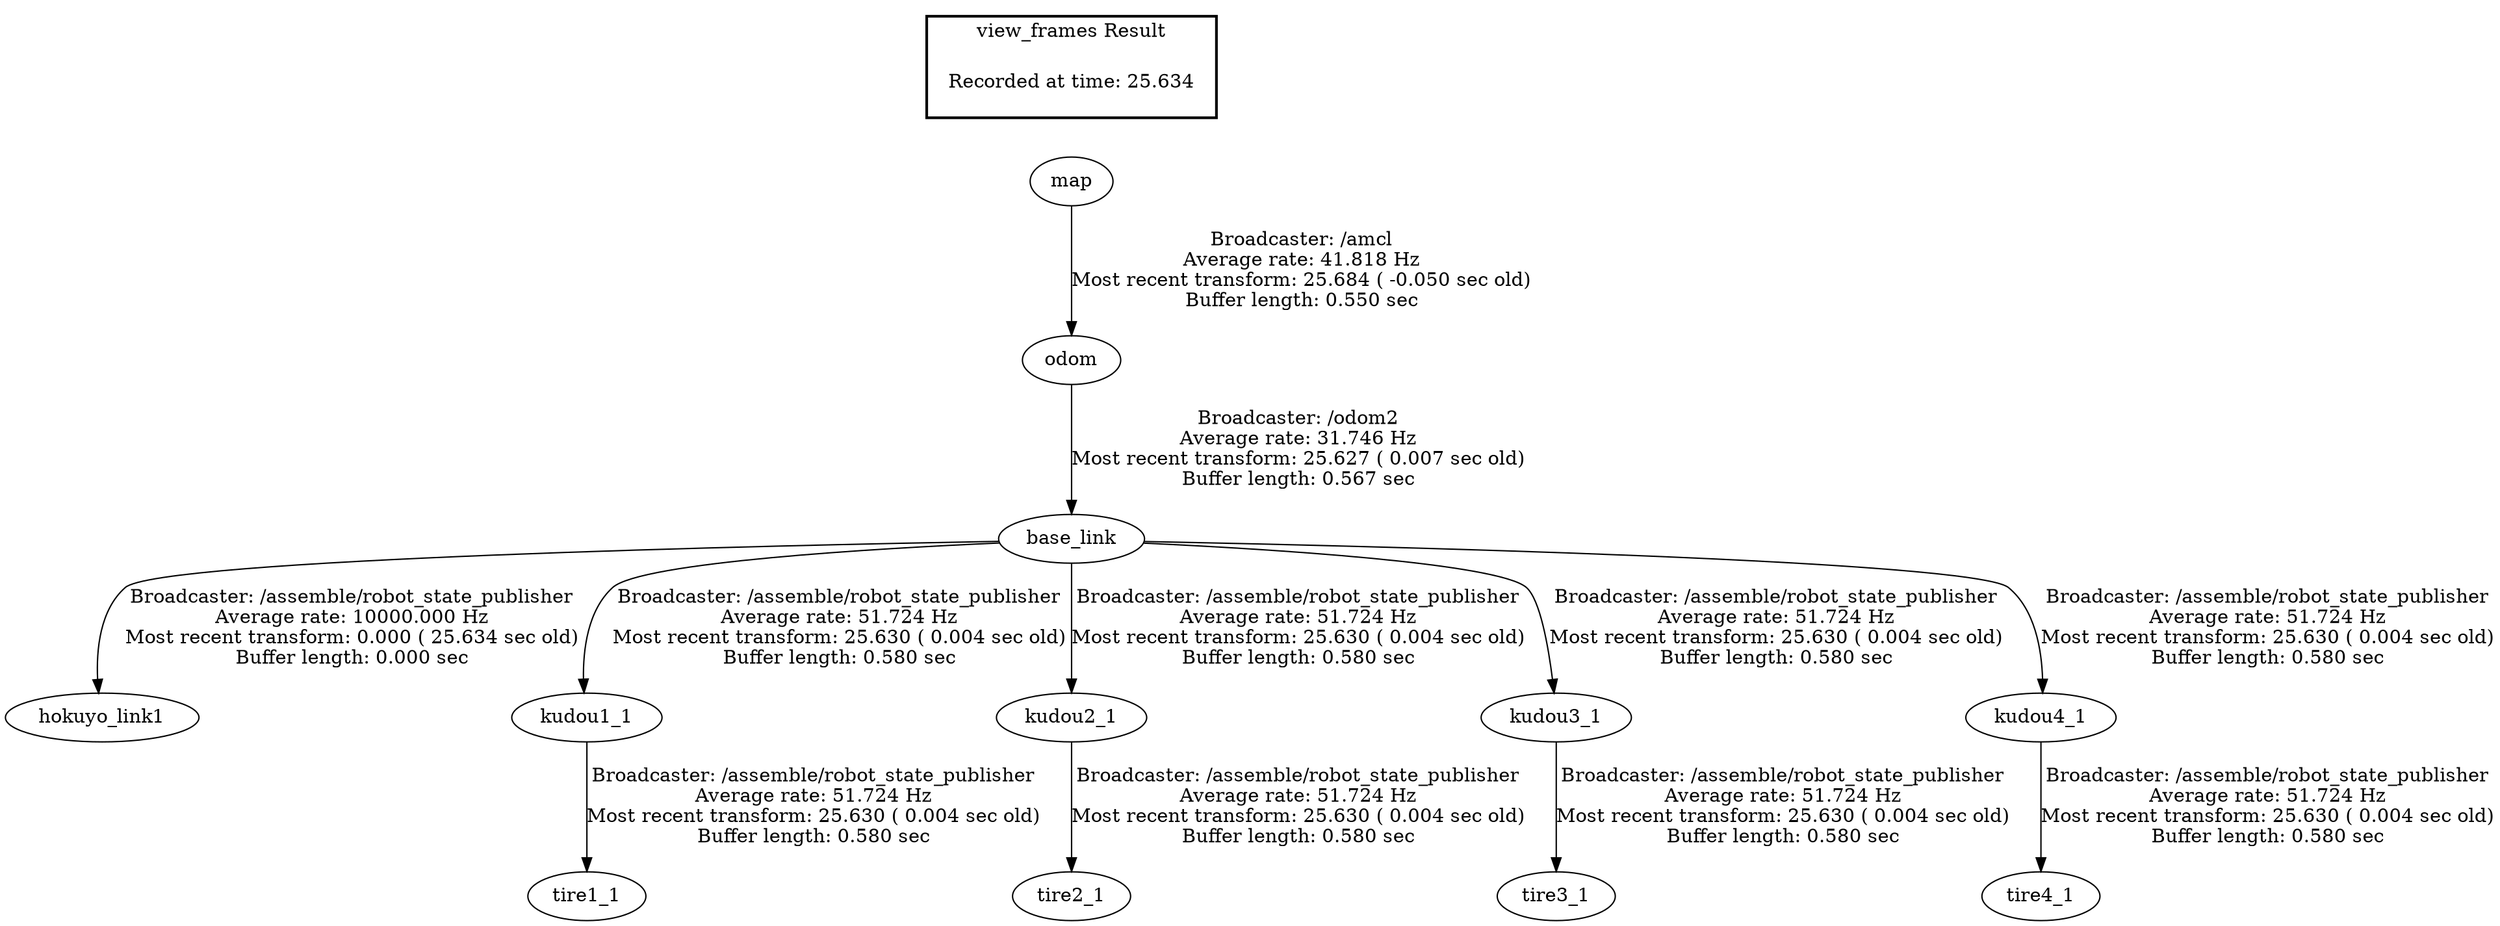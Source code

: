 digraph G {
"base_link" -> "hokuyo_link1"[label="Broadcaster: /assemble/robot_state_publisher\nAverage rate: 10000.000 Hz\nMost recent transform: 0.000 ( 25.634 sec old)\nBuffer length: 0.000 sec\n"];
"odom" -> "base_link"[label="Broadcaster: /odom2\nAverage rate: 31.746 Hz\nMost recent transform: 25.627 ( 0.007 sec old)\nBuffer length: 0.567 sec\n"];
"kudou1_1" -> "tire1_1"[label="Broadcaster: /assemble/robot_state_publisher\nAverage rate: 51.724 Hz\nMost recent transform: 25.630 ( 0.004 sec old)\nBuffer length: 0.580 sec\n"];
"base_link" -> "kudou1_1"[label="Broadcaster: /assemble/robot_state_publisher\nAverage rate: 51.724 Hz\nMost recent transform: 25.630 ( 0.004 sec old)\nBuffer length: 0.580 sec\n"];
"kudou2_1" -> "tire2_1"[label="Broadcaster: /assemble/robot_state_publisher\nAverage rate: 51.724 Hz\nMost recent transform: 25.630 ( 0.004 sec old)\nBuffer length: 0.580 sec\n"];
"base_link" -> "kudou2_1"[label="Broadcaster: /assemble/robot_state_publisher\nAverage rate: 51.724 Hz\nMost recent transform: 25.630 ( 0.004 sec old)\nBuffer length: 0.580 sec\n"];
"kudou3_1" -> "tire3_1"[label="Broadcaster: /assemble/robot_state_publisher\nAverage rate: 51.724 Hz\nMost recent transform: 25.630 ( 0.004 sec old)\nBuffer length: 0.580 sec\n"];
"base_link" -> "kudou3_1"[label="Broadcaster: /assemble/robot_state_publisher\nAverage rate: 51.724 Hz\nMost recent transform: 25.630 ( 0.004 sec old)\nBuffer length: 0.580 sec\n"];
"kudou4_1" -> "tire4_1"[label="Broadcaster: /assemble/robot_state_publisher\nAverage rate: 51.724 Hz\nMost recent transform: 25.630 ( 0.004 sec old)\nBuffer length: 0.580 sec\n"];
"base_link" -> "kudou4_1"[label="Broadcaster: /assemble/robot_state_publisher\nAverage rate: 51.724 Hz\nMost recent transform: 25.630 ( 0.004 sec old)\nBuffer length: 0.580 sec\n"];
"map" -> "odom"[label="Broadcaster: /amcl\nAverage rate: 41.818 Hz\nMost recent transform: 25.684 ( -0.050 sec old)\nBuffer length: 0.550 sec\n"];
edge [style=invis];
 subgraph cluster_legend { style=bold; color=black; label ="view_frames Result";
"Recorded at time: 25.634"[ shape=plaintext ] ;
 }->"map";
}